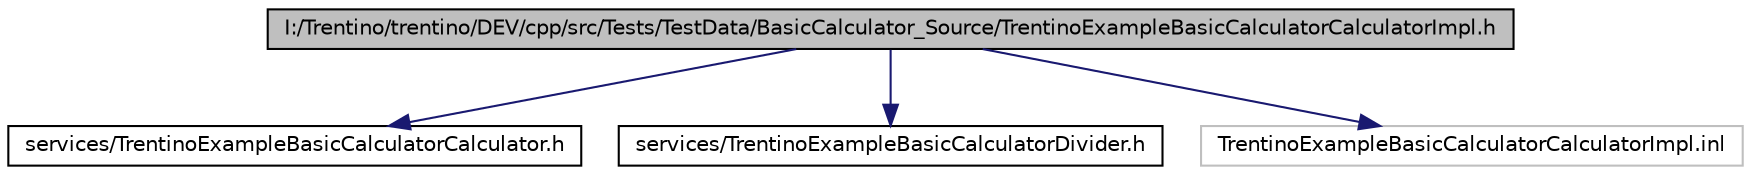 digraph G
{
  edge [fontname="Helvetica",fontsize="10",labelfontname="Helvetica",labelfontsize="10"];
  node [fontname="Helvetica",fontsize="10",shape=record];
  Node1 [label="I:/Trentino/trentino/DEV/cpp/src/Tests/TestData/BasicCalculator_Source/TrentinoExampleBasicCalculatorCalculatorImpl.h",height=0.2,width=0.4,color="black", fillcolor="grey75", style="filled" fontcolor="black"];
  Node1 -> Node2 [color="midnightblue",fontsize="10",style="solid",fontname="Helvetica"];
  Node2 [label="services/TrentinoExampleBasicCalculatorCalculator.h",height=0.2,width=0.4,color="black", fillcolor="white", style="filled",URL="$_test_data_2_basic_calculator___source_2services_2_trentino_example_basic_calculator_calculator_8h.html"];
  Node1 -> Node3 [color="midnightblue",fontsize="10",style="solid",fontname="Helvetica"];
  Node3 [label="services/TrentinoExampleBasicCalculatorDivider.h",height=0.2,width=0.4,color="black", fillcolor="white", style="filled",URL="$_test_data_2_basic_calculator___source_2services_2_trentino_example_basic_calculator_divider_8h.html"];
  Node1 -> Node4 [color="midnightblue",fontsize="10",style="solid",fontname="Helvetica"];
  Node4 [label="TrentinoExampleBasicCalculatorCalculatorImpl.inl",height=0.2,width=0.4,color="grey75", fillcolor="white", style="filled"];
}
